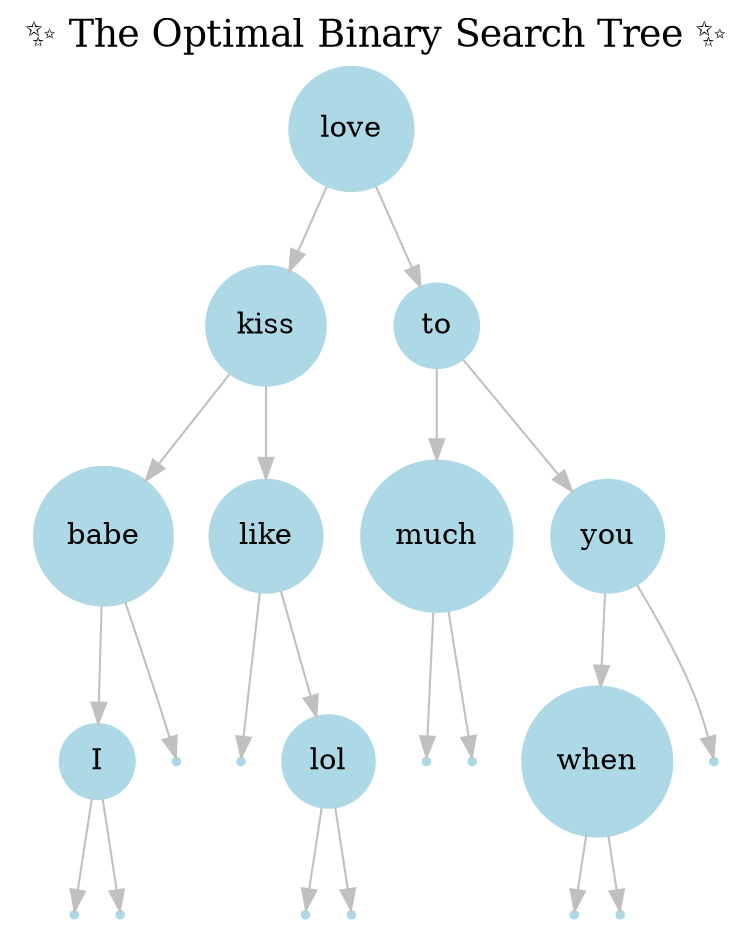 digraph OBST {
  label="✨ The Optimal Binary Search Tree ✨";
  labelloc="t";
  fontsize=18;
node [shape=circle, style=filled, color=lightblue, fontcolor=black, fontsize=14;
];
edge [color=gray];
  "love" -> "kiss";
  "kiss" -> "babe";
  "babe" -> "I";
  null0 [shape=point];
  "I" -> null0;
  null1 [shape=point];
  "I" -> null1;
  null2 [shape=point];
  "babe" -> null2;
  "kiss" -> "like";
  null3 [shape=point];
  "like" -> null3;
  "like" -> "lol";
  null4 [shape=point];
  "lol" -> null4;
  null5 [shape=point];
  "lol" -> null5;
  "love" -> "to";
  "to" -> "much";
  null6 [shape=point];
  "much" -> null6;
  null7 [shape=point];
  "much" -> null7;
  "to" -> "you";
  "you" -> "when";
  null8 [shape=point];
  "when" -> null8;
  null9 [shape=point];
  "when" -> null9;
  null10 [shape=point];
  "you" -> null10;
}
